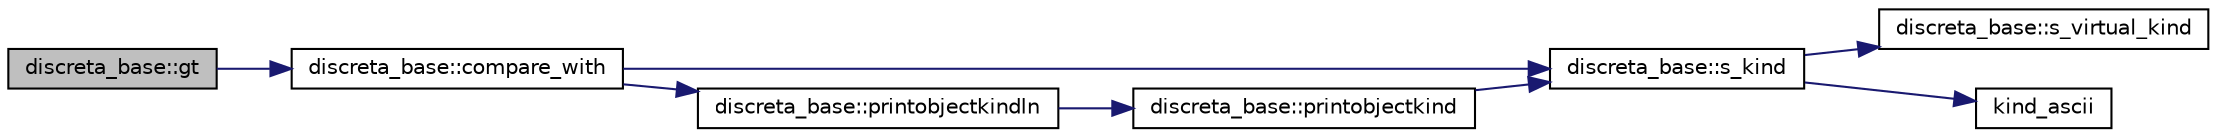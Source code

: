digraph "discreta_base::gt"
{
  edge [fontname="Helvetica",fontsize="10",labelfontname="Helvetica",labelfontsize="10"];
  node [fontname="Helvetica",fontsize="10",shape=record];
  rankdir="LR";
  Node13238 [label="discreta_base::gt",height=0.2,width=0.4,color="black", fillcolor="grey75", style="filled", fontcolor="black"];
  Node13238 -> Node13239 [color="midnightblue",fontsize="10",style="solid",fontname="Helvetica"];
  Node13239 [label="discreta_base::compare_with",height=0.2,width=0.4,color="black", fillcolor="white", style="filled",URL="$d7/d71/classdiscreta__base.html#a3818444c4301d0b7ed47c3b850ea6c60"];
  Node13239 -> Node13240 [color="midnightblue",fontsize="10",style="solid",fontname="Helvetica"];
  Node13240 [label="discreta_base::s_kind",height=0.2,width=0.4,color="black", fillcolor="white", style="filled",URL="$d7/d71/classdiscreta__base.html#a8a830025c74adbbc3362418a7c2ba157"];
  Node13240 -> Node13241 [color="midnightblue",fontsize="10",style="solid",fontname="Helvetica"];
  Node13241 [label="discreta_base::s_virtual_kind",height=0.2,width=0.4,color="black", fillcolor="white", style="filled",URL="$d7/d71/classdiscreta__base.html#a52778a6d6943a468be083d0785d418fb"];
  Node13240 -> Node13242 [color="midnightblue",fontsize="10",style="solid",fontname="Helvetica"];
  Node13242 [label="kind_ascii",height=0.2,width=0.4,color="black", fillcolor="white", style="filled",URL="$d9/d60/discreta_8h.html#ad0ce825a9f29bc6cec27e1b64cfe27bf"];
  Node13239 -> Node13243 [color="midnightblue",fontsize="10",style="solid",fontname="Helvetica"];
  Node13243 [label="discreta_base::printobjectkindln",height=0.2,width=0.4,color="black", fillcolor="white", style="filled",URL="$d7/d71/classdiscreta__base.html#a677ccc8f392ebedde05e453f8cf59559"];
  Node13243 -> Node13244 [color="midnightblue",fontsize="10",style="solid",fontname="Helvetica"];
  Node13244 [label="discreta_base::printobjectkind",height=0.2,width=0.4,color="black", fillcolor="white", style="filled",URL="$d7/d71/classdiscreta__base.html#aa75a1314aa706909b029664944904231"];
  Node13244 -> Node13240 [color="midnightblue",fontsize="10",style="solid",fontname="Helvetica"];
}
